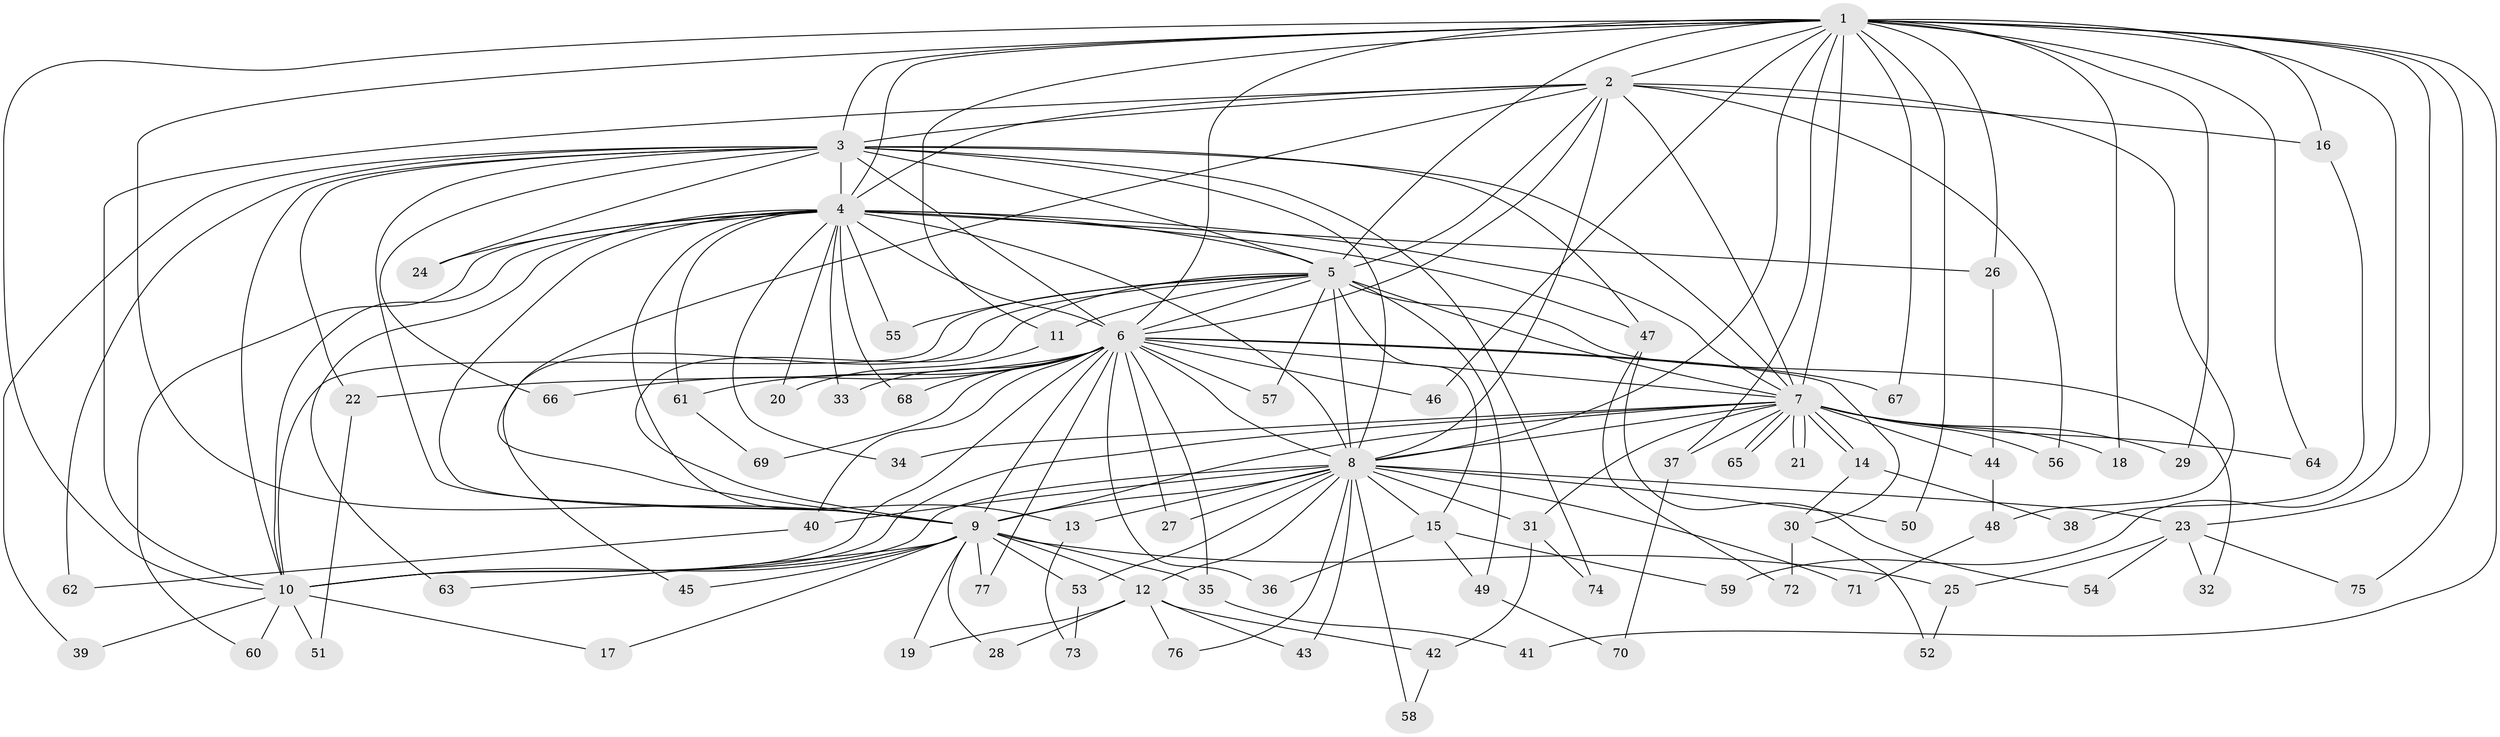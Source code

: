 // Generated by graph-tools (version 1.1) at 2025/01/03/09/25 03:01:31]
// undirected, 77 vertices, 179 edges
graph export_dot {
graph [start="1"]
  node [color=gray90,style=filled];
  1;
  2;
  3;
  4;
  5;
  6;
  7;
  8;
  9;
  10;
  11;
  12;
  13;
  14;
  15;
  16;
  17;
  18;
  19;
  20;
  21;
  22;
  23;
  24;
  25;
  26;
  27;
  28;
  29;
  30;
  31;
  32;
  33;
  34;
  35;
  36;
  37;
  38;
  39;
  40;
  41;
  42;
  43;
  44;
  45;
  46;
  47;
  48;
  49;
  50;
  51;
  52;
  53;
  54;
  55;
  56;
  57;
  58;
  59;
  60;
  61;
  62;
  63;
  64;
  65;
  66;
  67;
  68;
  69;
  70;
  71;
  72;
  73;
  74;
  75;
  76;
  77;
  1 -- 2;
  1 -- 3;
  1 -- 4;
  1 -- 5;
  1 -- 6;
  1 -- 7;
  1 -- 8;
  1 -- 9;
  1 -- 10;
  1 -- 11;
  1 -- 16;
  1 -- 18;
  1 -- 23;
  1 -- 26;
  1 -- 29;
  1 -- 37;
  1 -- 41;
  1 -- 46;
  1 -- 50;
  1 -- 59;
  1 -- 64;
  1 -- 67;
  1 -- 75;
  2 -- 3;
  2 -- 4;
  2 -- 5;
  2 -- 6;
  2 -- 7;
  2 -- 8;
  2 -- 9;
  2 -- 10;
  2 -- 16;
  2 -- 48;
  2 -- 56;
  3 -- 4;
  3 -- 5;
  3 -- 6;
  3 -- 7;
  3 -- 8;
  3 -- 9;
  3 -- 10;
  3 -- 22;
  3 -- 24;
  3 -- 39;
  3 -- 47;
  3 -- 62;
  3 -- 66;
  3 -- 74;
  4 -- 5;
  4 -- 6;
  4 -- 7;
  4 -- 8;
  4 -- 9;
  4 -- 10;
  4 -- 13;
  4 -- 20;
  4 -- 24;
  4 -- 26;
  4 -- 33;
  4 -- 34;
  4 -- 47;
  4 -- 55;
  4 -- 60;
  4 -- 61;
  4 -- 63;
  4 -- 68;
  5 -- 6;
  5 -- 7;
  5 -- 8;
  5 -- 9;
  5 -- 10;
  5 -- 11;
  5 -- 15;
  5 -- 32;
  5 -- 45;
  5 -- 49;
  5 -- 55;
  5 -- 57;
  6 -- 7;
  6 -- 8;
  6 -- 9;
  6 -- 10;
  6 -- 22;
  6 -- 27;
  6 -- 30;
  6 -- 33;
  6 -- 35;
  6 -- 36;
  6 -- 40;
  6 -- 46;
  6 -- 57;
  6 -- 61;
  6 -- 66;
  6 -- 67;
  6 -- 68;
  6 -- 69;
  6 -- 77;
  7 -- 8;
  7 -- 9;
  7 -- 10;
  7 -- 14;
  7 -- 14;
  7 -- 18;
  7 -- 21;
  7 -- 21;
  7 -- 29;
  7 -- 31;
  7 -- 34;
  7 -- 37;
  7 -- 44;
  7 -- 56;
  7 -- 64;
  7 -- 65;
  7 -- 65;
  8 -- 9;
  8 -- 10;
  8 -- 12;
  8 -- 13;
  8 -- 15;
  8 -- 23;
  8 -- 27;
  8 -- 31;
  8 -- 40;
  8 -- 43;
  8 -- 50;
  8 -- 53;
  8 -- 58;
  8 -- 71;
  8 -- 76;
  9 -- 10;
  9 -- 12;
  9 -- 17;
  9 -- 19;
  9 -- 25;
  9 -- 28;
  9 -- 35;
  9 -- 45;
  9 -- 53;
  9 -- 63;
  9 -- 77;
  10 -- 17;
  10 -- 39;
  10 -- 51;
  10 -- 60;
  11 -- 20;
  12 -- 19;
  12 -- 28;
  12 -- 42;
  12 -- 43;
  12 -- 76;
  13 -- 73;
  14 -- 30;
  14 -- 38;
  15 -- 36;
  15 -- 49;
  15 -- 59;
  16 -- 38;
  22 -- 51;
  23 -- 25;
  23 -- 32;
  23 -- 54;
  23 -- 75;
  25 -- 52;
  26 -- 44;
  30 -- 52;
  30 -- 72;
  31 -- 42;
  31 -- 74;
  35 -- 41;
  37 -- 70;
  40 -- 62;
  42 -- 58;
  44 -- 48;
  47 -- 54;
  47 -- 72;
  48 -- 71;
  49 -- 70;
  53 -- 73;
  61 -- 69;
}
